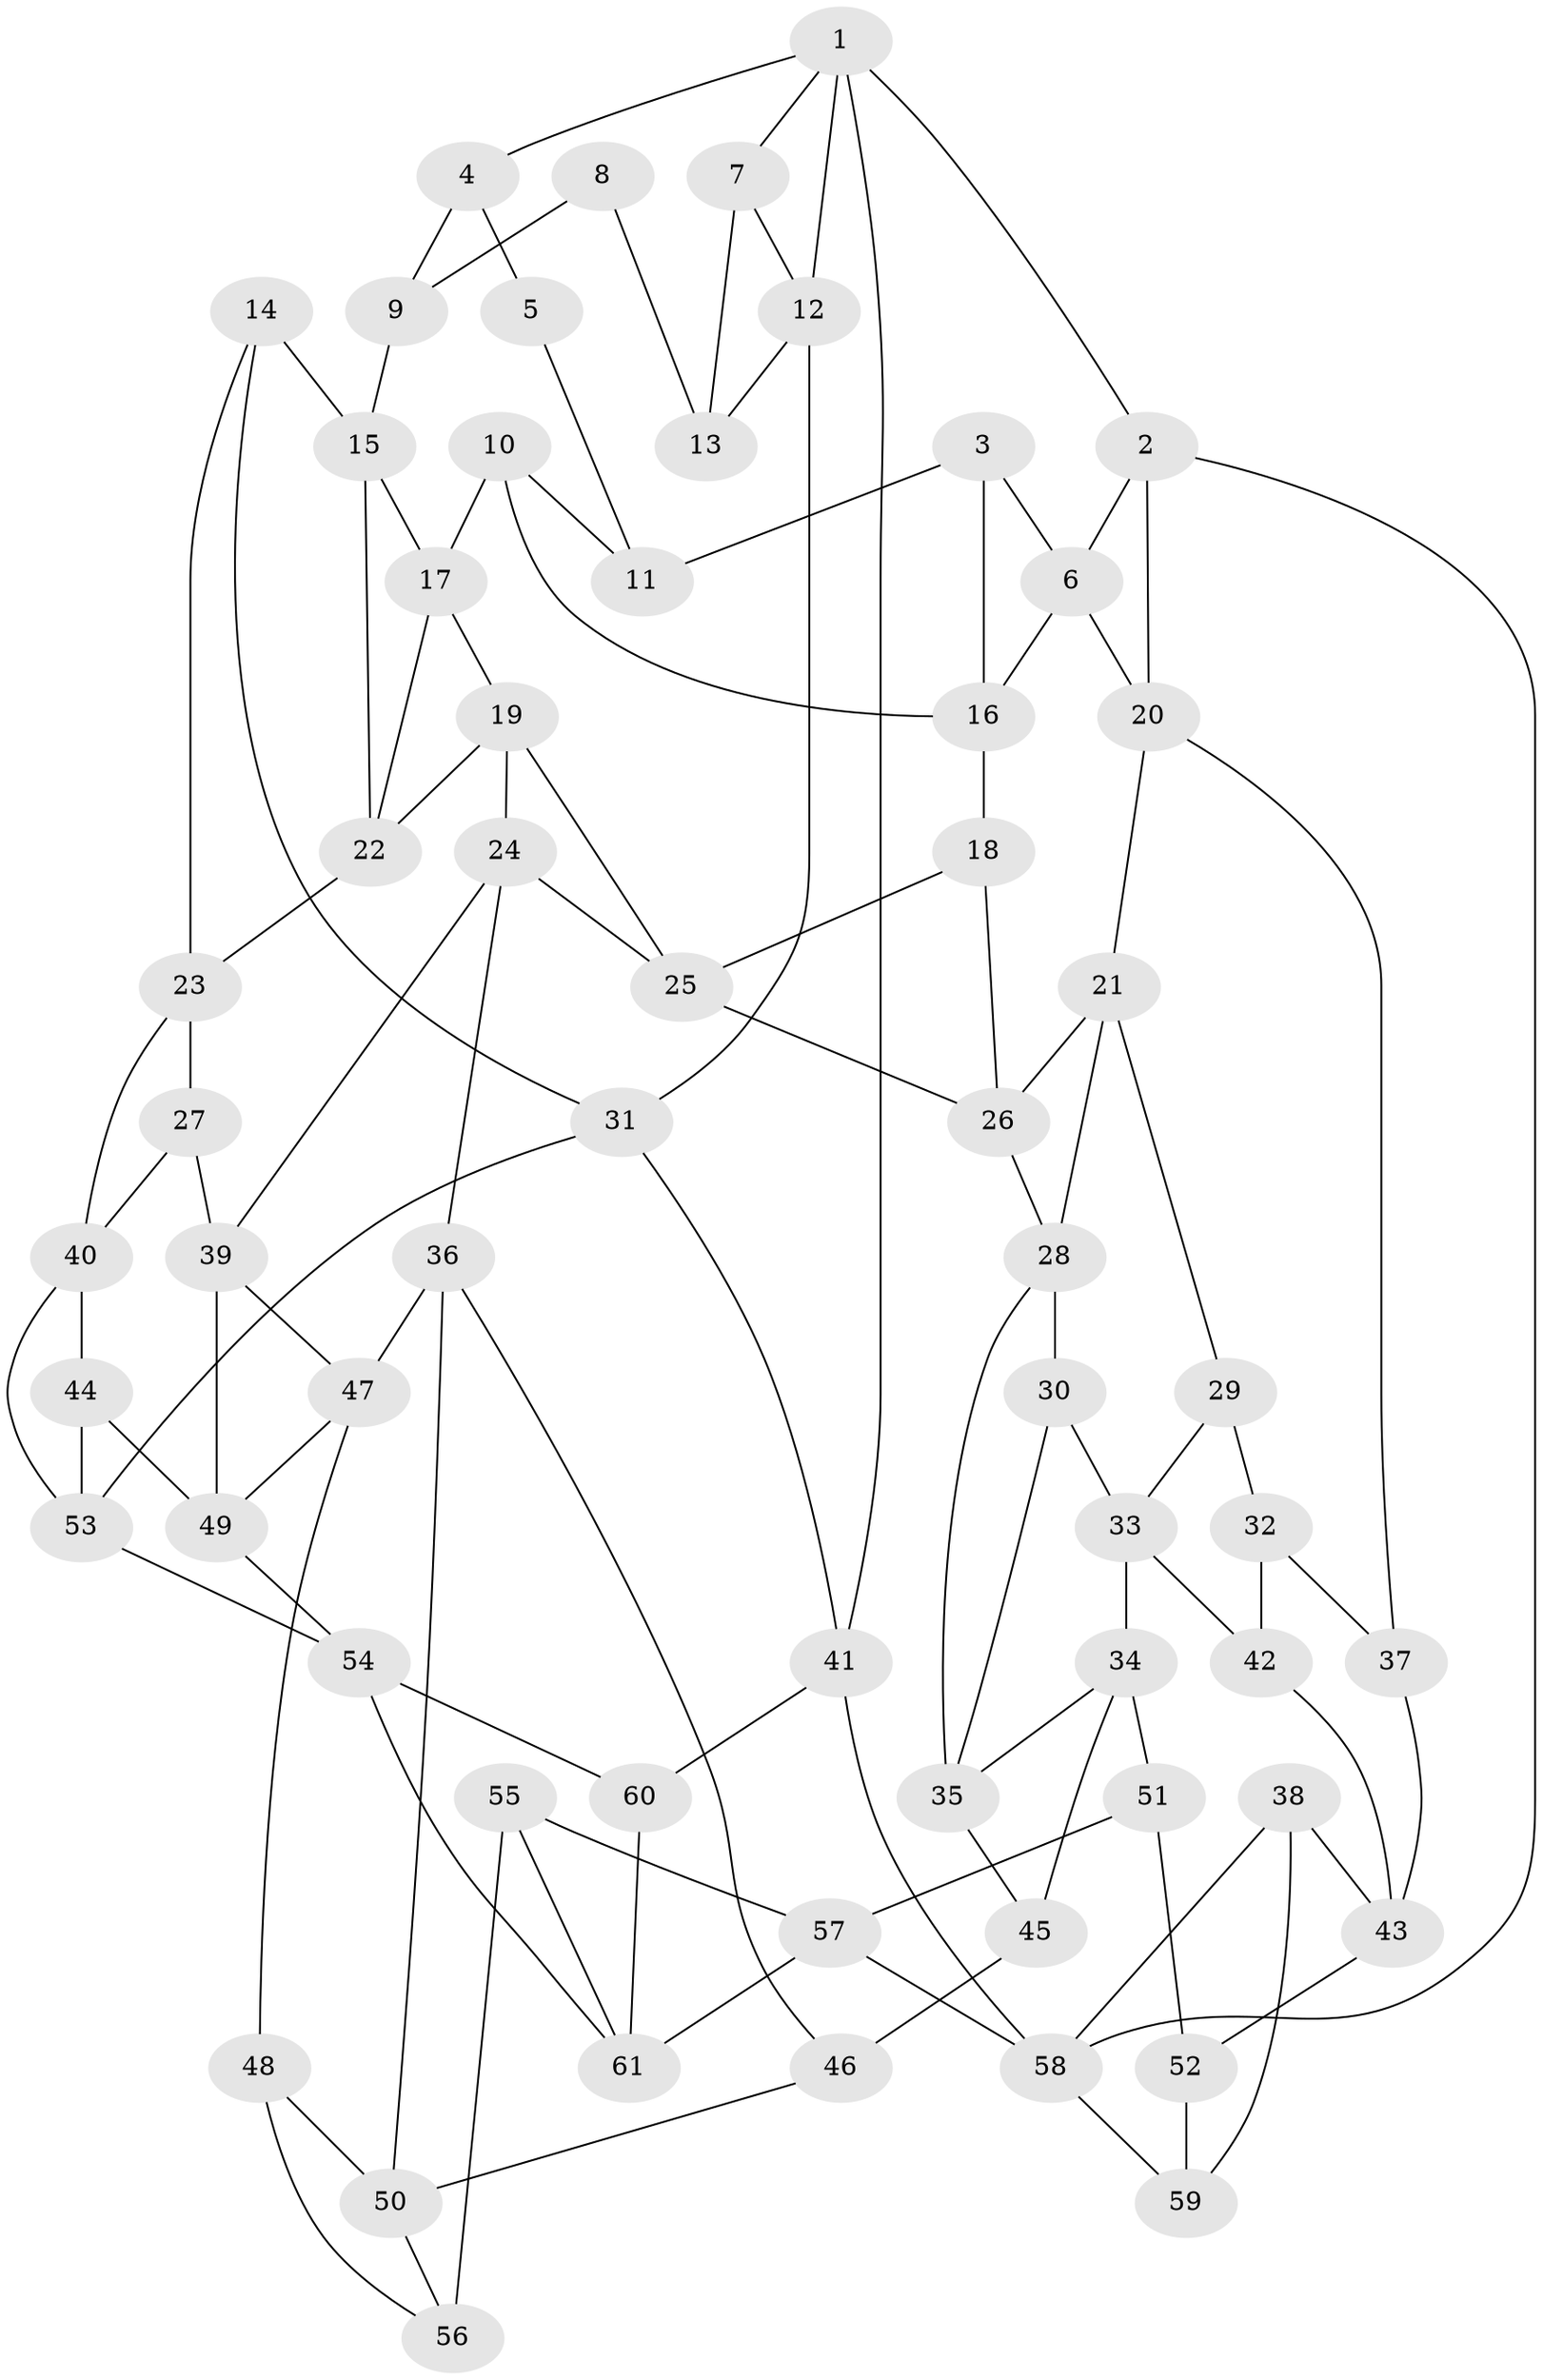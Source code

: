 // original degree distribution, {3: 0.03278688524590164, 5: 0.5573770491803278, 6: 0.21311475409836064, 4: 0.19672131147540983}
// Generated by graph-tools (version 1.1) at 2025/03/03/09/25 03:03:15]
// undirected, 61 vertices, 108 edges
graph export_dot {
graph [start="1"]
  node [color=gray90,style=filled];
  1;
  2;
  3;
  4;
  5;
  6;
  7;
  8;
  9;
  10;
  11;
  12;
  13;
  14;
  15;
  16;
  17;
  18;
  19;
  20;
  21;
  22;
  23;
  24;
  25;
  26;
  27;
  28;
  29;
  30;
  31;
  32;
  33;
  34;
  35;
  36;
  37;
  38;
  39;
  40;
  41;
  42;
  43;
  44;
  45;
  46;
  47;
  48;
  49;
  50;
  51;
  52;
  53;
  54;
  55;
  56;
  57;
  58;
  59;
  60;
  61;
  1 -- 2 [weight=1.0];
  1 -- 4 [weight=1.0];
  1 -- 7 [weight=1.0];
  1 -- 12 [weight=1.0];
  1 -- 41 [weight=1.0];
  2 -- 6 [weight=1.0];
  2 -- 20 [weight=1.0];
  2 -- 58 [weight=1.0];
  3 -- 6 [weight=1.0];
  3 -- 11 [weight=1.0];
  3 -- 16 [weight=1.0];
  4 -- 5 [weight=2.0];
  4 -- 9 [weight=1.0];
  5 -- 11 [weight=2.0];
  6 -- 16 [weight=1.0];
  6 -- 20 [weight=1.0];
  7 -- 12 [weight=1.0];
  7 -- 13 [weight=1.0];
  8 -- 9 [weight=1.0];
  8 -- 13 [weight=2.0];
  9 -- 15 [weight=1.0];
  10 -- 11 [weight=1.0];
  10 -- 16 [weight=1.0];
  10 -- 17 [weight=1.0];
  12 -- 13 [weight=1.0];
  12 -- 31 [weight=1.0];
  14 -- 15 [weight=1.0];
  14 -- 23 [weight=1.0];
  14 -- 31 [weight=1.0];
  15 -- 17 [weight=1.0];
  15 -- 22 [weight=1.0];
  16 -- 18 [weight=1.0];
  17 -- 19 [weight=1.0];
  17 -- 22 [weight=1.0];
  18 -- 25 [weight=1.0];
  18 -- 26 [weight=1.0];
  19 -- 22 [weight=1.0];
  19 -- 24 [weight=1.0];
  19 -- 25 [weight=1.0];
  20 -- 21 [weight=1.0];
  20 -- 37 [weight=1.0];
  21 -- 26 [weight=1.0];
  21 -- 28 [weight=1.0];
  21 -- 29 [weight=1.0];
  22 -- 23 [weight=1.0];
  23 -- 27 [weight=1.0];
  23 -- 40 [weight=1.0];
  24 -- 25 [weight=1.0];
  24 -- 36 [weight=1.0];
  24 -- 39 [weight=1.0];
  25 -- 26 [weight=1.0];
  26 -- 28 [weight=1.0];
  27 -- 39 [weight=1.0];
  27 -- 40 [weight=1.0];
  28 -- 30 [weight=1.0];
  28 -- 35 [weight=1.0];
  29 -- 32 [weight=2.0];
  29 -- 33 [weight=1.0];
  30 -- 33 [weight=1.0];
  30 -- 35 [weight=1.0];
  31 -- 41 [weight=1.0];
  31 -- 53 [weight=1.0];
  32 -- 37 [weight=2.0];
  32 -- 42 [weight=2.0];
  33 -- 34 [weight=1.0];
  33 -- 42 [weight=1.0];
  34 -- 35 [weight=1.0];
  34 -- 45 [weight=1.0];
  34 -- 51 [weight=1.0];
  35 -- 45 [weight=1.0];
  36 -- 46 [weight=1.0];
  36 -- 47 [weight=1.0];
  36 -- 50 [weight=1.0];
  37 -- 43 [weight=1.0];
  38 -- 43 [weight=1.0];
  38 -- 58 [weight=1.0];
  38 -- 59 [weight=1.0];
  39 -- 47 [weight=1.0];
  39 -- 49 [weight=1.0];
  40 -- 44 [weight=1.0];
  40 -- 53 [weight=1.0];
  41 -- 58 [weight=1.0];
  41 -- 60 [weight=2.0];
  42 -- 43 [weight=1.0];
  43 -- 52 [weight=1.0];
  44 -- 49 [weight=1.0];
  44 -- 53 [weight=1.0];
  45 -- 46 [weight=2.0];
  46 -- 50 [weight=1.0];
  47 -- 48 [weight=1.0];
  47 -- 49 [weight=1.0];
  48 -- 50 [weight=1.0];
  48 -- 56 [weight=1.0];
  49 -- 54 [weight=1.0];
  50 -- 56 [weight=1.0];
  51 -- 52 [weight=1.0];
  51 -- 57 [weight=1.0];
  52 -- 59 [weight=2.0];
  53 -- 54 [weight=1.0];
  54 -- 60 [weight=1.0];
  54 -- 61 [weight=1.0];
  55 -- 56 [weight=2.0];
  55 -- 57 [weight=1.0];
  55 -- 61 [weight=1.0];
  57 -- 58 [weight=1.0];
  57 -- 61 [weight=1.0];
  58 -- 59 [weight=1.0];
  60 -- 61 [weight=1.0];
}
